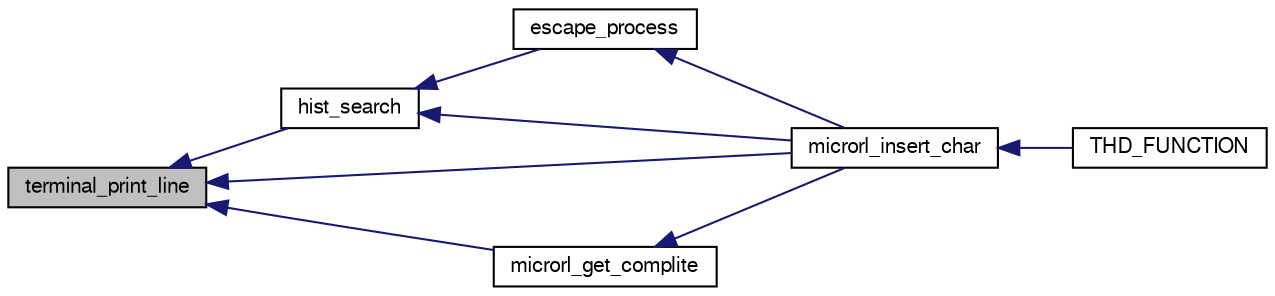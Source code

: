 digraph "terminal_print_line"
{
  edge [fontname="FreeSans",fontsize="10",labelfontname="FreeSans",labelfontsize="10"];
  node [fontname="FreeSans",fontsize="10",shape=record];
  rankdir="LR";
  Node1 [label="terminal_print_line",height=0.2,width=0.4,color="black", fillcolor="grey75", style="filled", fontcolor="black"];
  Node1 -> Node2 [dir="back",color="midnightblue",fontsize="10",style="solid",fontname="FreeSans"];
  Node2 [label="hist_search",height=0.2,width=0.4,color="black", fillcolor="white", style="filled",URL="$microrl_8c.html#a707cd52f8d3fff6cc752c92aa9cc8751"];
  Node2 -> Node3 [dir="back",color="midnightblue",fontsize="10",style="solid",fontname="FreeSans"];
  Node3 [label="escape_process",height=0.2,width=0.4,color="black", fillcolor="white", style="filled",URL="$microrl_8c.html#a2295eb835db46f028adb8034291a2066"];
  Node3 -> Node4 [dir="back",color="midnightblue",fontsize="10",style="solid",fontname="FreeSans"];
  Node4 [label="microrl_insert_char",height=0.2,width=0.4,color="black", fillcolor="white", style="filled",URL="$microrl_8h.html#aa15d938f881d47f53bef3927b0f878d4"];
  Node4 -> Node5 [dir="back",color="midnightblue",fontsize="10",style="solid",fontname="FreeSans"];
  Node5 [label="THD_FUNCTION",height=0.2,width=0.4,color="black", fillcolor="white", style="filled",URL="$group__SHELL.html#ga472381256b3383811839c3b94608f35a",tooltip="Shell thread function. "];
  Node2 -> Node4 [dir="back",color="midnightblue",fontsize="10",style="solid",fontname="FreeSans"];
  Node1 -> Node6 [dir="back",color="midnightblue",fontsize="10",style="solid",fontname="FreeSans"];
  Node6 [label="microrl_get_complite",height=0.2,width=0.4,color="black", fillcolor="white", style="filled",URL="$microrl_8c.html#a769ae7b56a60c48b6251d5f63d3b6da7"];
  Node6 -> Node4 [dir="back",color="midnightblue",fontsize="10",style="solid",fontname="FreeSans"];
  Node1 -> Node4 [dir="back",color="midnightblue",fontsize="10",style="solid",fontname="FreeSans"];
}
